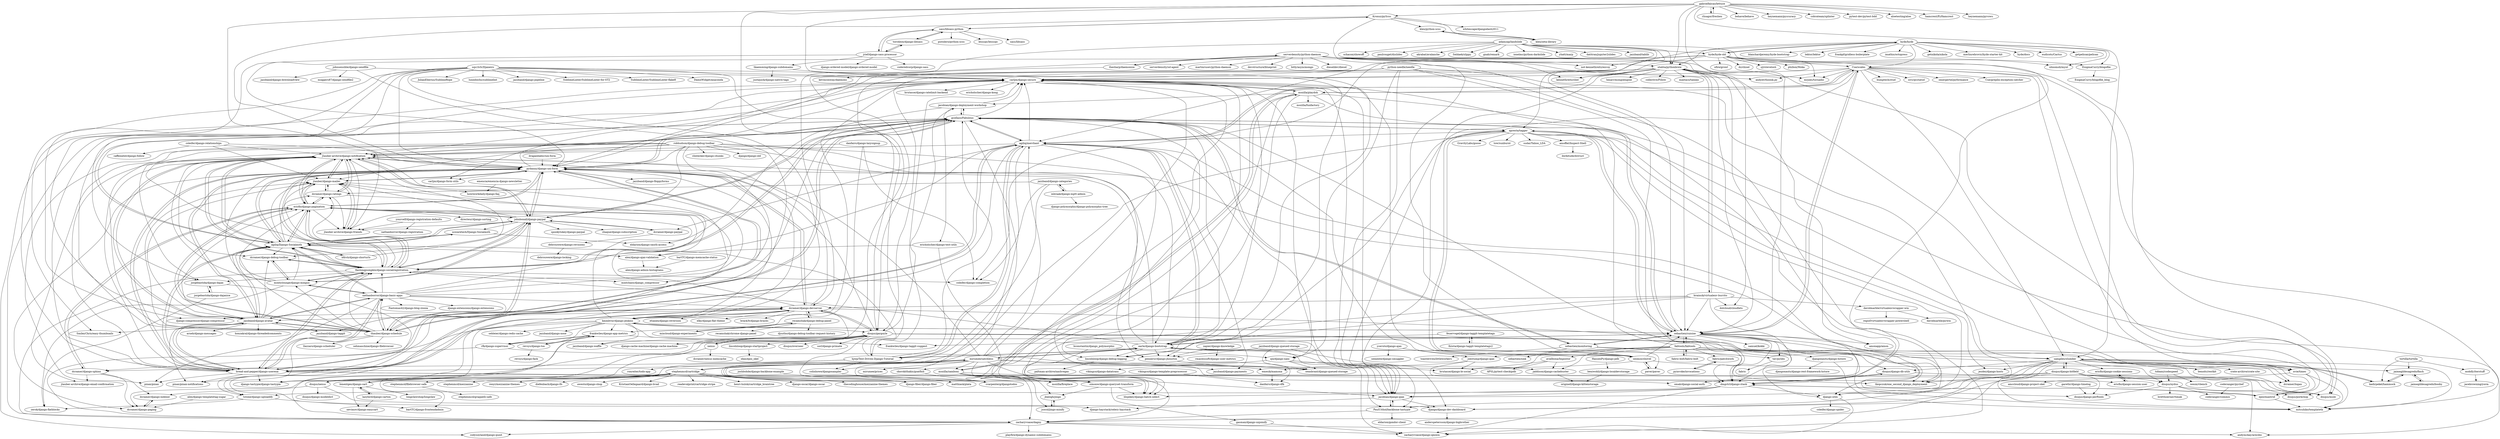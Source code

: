 digraph G {
"hyde/hyde" -> "hyde/hyde-old"
"hyde/hyde" -> "getnikola/nikola" ["e"=1]
"hyde/hyde" -> "merlinrebrovic/hyde-starter-kit"
"hyde/hyde" -> "hyde/docs"
"hyde/hyde" -> "eudicots/Cactus" ["e"=1]
"hyde/hyde" -> "getpelican/pelican" ["e"=1]
"hyde/hyde" -> "blanchardjeremy/hyde-bootstrap"
"hyde/hyde" -> "EnigmaCurry/blogofile"
"hyde/hyde" -> "utahta/pythonbrew"
"hyde/hyde" -> "lektor/lektor" ["e"=1]
"hyde/hyde" -> "frankpf/gridless-boilerplate" ["e"=1]
"hyde/hyde" -> "uhnomoli/mynt"
"hyde/hyde" -> "Cue/scales"
"hyde/hyde" -> "apresta/tagger"
"hyde/hyde" -> "imathis/octopress" ["e"=1]
"johnsensible/django-sendfile" -> "jazzband/django-downloadview" ["e"=1]
"johnsensible/django-sendfile" -> "carljm/django-secure"
"johnsensible/django-sendfile" -> "moggers87/django-sendfile2"
"johnsensible/django-sendfile" -> "django-haystack/celery-haystack"
"mozilla/playdoh" -> "mozilla/funfactory"
"mozilla/playdoh" -> "carljm/django-secure"
"mozilla/playdoh" -> "mozilla/zamboni"
"mozilla/playdoh" -> "simonw/django-queryset-transform"
"mozilla/playdoh" -> "tkopczuk/one_second_django_deployment"
"mozilla/playdoh" -> "zacharyvoase/dagny"
"mozilla/playdoh" -> "jacobian/django-deployment-workshop"
"mozilla/playdoh" -> "andymckay/arecibo"
"davidmarble/virtualenvwrapper-win" -> "davidmarble/pywin"
"davidmarble/virtualenvwrapper-win" -> "regisf/virtualenvwrapper-powershell"
"python-needle/needle" -> "zacharyvoase/dagny"
"python-needle/needle" -> "jacobian/django-pjax"
"python-needle/needle" -> "dmgctrl/django-ztask"
"python-needle/needle" -> "ojii/django-nani"
"python-needle/needle" -> "carljm/django-secure"
"python-needle/needle" -> "zacharyvoase/django-qmixin"
"python-needle/needle" -> "mitsuhiko/templatetk"
"python-needle/needle" -> "pydanny/django-uni-form"
"pydanny/django-uni-form" -> "jtauber/django-mailer"
"pydanny/django-uni-form" -> "jtauber-archive/django-notification"
"pydanny/django-uni-form" -> "ericflo/django-pagination"
"pydanny/django-uni-form" -> "johnboxall/django-paypal"
"pydanny/django-uni-form" -> "agiliq/Django-Socialauth"
"pydanny/django-uni-form" -> "dcramer/django-devserver"
"pydanny/django-uni-form" -> "jazzband/django-floppyforms" ["e"=1]
"pydanny/django-uni-form" -> "jazzband/django-avatar"
"pydanny/django-uni-form" -> "bread-and-pepper/django-userena"
"pydanny/django-uni-form" -> "gcollazo/Fabulous"
"pydanny/django-uni-form" -> "flashingpumpkin/django-socialregistration"
"pydanny/django-uni-form" -> "carljm/django-form-utils"
"pydanny/django-uni-form" -> "thauber/django-schedule"
"pydanny/django-uni-form" -> "carljm/django-secure"
"pydanny/django-uni-form" -> "dcramer/django-paging"
"carljm/django-secure" -> "brutasse/django-ratelimit-backend" ["e"=1]
"carljm/django-secure" -> "mozilla/playdoh"
"carljm/django-secure" -> "simonw/django-queryset-transform"
"carljm/django-secure" -> "django/django-dev-dashboard"
"carljm/django-secure" -> "zacharyvoase/dagny"
"carljm/django-secure" -> "codysoyland/django-qunit"
"carljm/django-secure" -> "ojii/django-nani"
"carljm/django-secure" -> "jacobian/django-pjax"
"carljm/django-secure" -> "lincolnloop/django-debug-logging"
"carljm/django-secure" -> "jtauber-archive/django-notification"
"carljm/django-secure" -> "carljm/django-form-utils"
"carljm/django-secure" -> "ericholscher/django-kong"
"disqus/django-bitfield" -> "disqus/nydus"
"disqus/django-bitfield" -> "dcramer/logan"
"disqus/django-bitfield" -> "disqus/nexus"
"disqus/django-bitfield" -> "tkopczuk/one_second_django_deployment"
"disqus/django-bitfield" -> "disqus/mule"
"disqus/django-bitfield" -> "disqus/django-perftools"
"disqus/django-bitfield" -> "samgiles/slumber"
"disqus/django-bitfield" -> "django/django-dev-dashboard"
"disqus/nydus" -> "bretthoerner/timak"
"disqus/nydus" -> "disqus/mule"
"disqus/nydus" -> "disqus/porkchop"
"disqus/nydus" -> "coderanger/commis"
"disqus/nydus" -> "disqus/django-perftools"
"hyde/hyde-old" -> "hyde/hyde"
"hyde/hyde-old" -> "pydanny/django-uni-form"
"hyde/hyde-old" -> "xfire/growl"
"hyde/hyde-old" -> "uhnomoli/mynt"
"hyde/hyde-old" -> "EnigmaCurry/blogofile"
"hyde/hyde-old" -> "dz/chisel"
"hyde/hyde-old" -> "kennethreitz/clint" ["e"=1]
"hyde/hyde-old" -> "agiliq/merchant"
"hyde/hyde-old" -> "sjl/stevelosh"
"hyde/hyde-old" -> "Cue/scales"
"hyde/hyde-old" -> "mrjoes/tornadio" ["e"=1]
"hyde/hyde-old" -> "phzbox/Moka"
"hyde/hyde-old" -> "coleifer/django-completion"
"mirumee/satchless" -> "emesik/mamona"
"mirumee/satchless" -> "django-fiber/django-fiber" ["e"=1]
"mirumee/satchless" -> "pydanny/django-uni-form"
"mirumee/satchless" -> "matthiask/plata"
"mirumee/satchless" -> "jacobian/django-pjax"
"mirumee/satchless" -> "stephenmcd/cartridge"
"mirumee/satchless" -> "bread-and-pepper/django-userena"
"mirumee/satchless" -> "earle/django-bootstrap"
"mirumee/satchless" -> "agiliq/merchant"
"mirumee/satchless" -> "carljm/django-secure"
"mirumee/satchless" -> "jazzband/django-payments" ["e"=1]
"mirumee/satchless" -> "mirumee/prices" ["e"=1]
"mirumee/satchless" -> "mozilla/zamboni"
"mirumee/satchless" -> "dmgctrl/django-ztask"
"mirumee/satchless" -> "simonw/django-queryset-transform"
"yceruto/django-ajax" -> "joestump/django-ajax"
"yceruto/django-ajax" -> "semente/django-smuggler" ["e"=1]
"thauber/django-schedule" -> "ericflo/django-pagination"
"thauber/django-schedule" -> "pinax/pinax-notifications" ["e"=1]
"thauber/django-schedule" -> "llazzaro/django-scheduler" ["e"=1]
"thauber/django-schedule" -> "pydanny/django-uni-form"
"thauber/django-schedule" -> "jtauber-archive/django-notification"
"thauber/django-schedule" -> "flashingpumpkin/django-socialregistration"
"thauber/django-schedule" -> "jazzband/django-avatar"
"thauber/django-schedule" -> "johnboxall/django-paypal"
"thauber/django-schedule" -> "nathanborror/django-basic-apps"
"thauber/django-schedule" -> "dcramer/django-devserver"
"thauber/django-schedule" -> "montylounge/django-mingus"
"thauber/django-schedule" -> "jtauber/django-mailer"
"thauber/django-schedule" -> "agiliq/Django-Socialauth"
"thauber/django-schedule" -> "carljm/django-secure"
"thauber/django-schedule" -> "sehmaschine/django-filebrowser" ["e"=1]
"apresta/tagger" -> "gcollazo/Fabulous"
"apresta/tagger" -> "django-utils"
"apresta/tagger" -> "sebastien/cuisine"
"apresta/tagger" -> "GravityLabs/goose" ["e"=1]
"apresta/tagger" -> "jezdez/django-hosts"
"apresta/tagger" -> "nvie/times"
"apresta/tagger" -> "tow/sunburnt" ["e"=1]
"apresta/tagger" -> "seomoz/shovel"
"apresta/tagger" -> "sudar/Yahoo_LDA" ["e"=1]
"apresta/tagger" -> "django-fiber/django-fiber" ["e"=1]
"apresta/tagger" -> "samgiles/slumber"
"apresta/tagger" -> "amoffat/Inspect-Shell"
"apresta/tagger" -> "pennersr/django-jhouston"
"apresta/tagger" -> "agiliq/merchant"
"dmgctrl/django-ztask" -> "django-utils"
"dmgctrl/django-ztask" -> "disqus/django-db-utils"
"dmgctrl/django-ztask" -> "lilspikey/django-batch-select"
"dmgctrl/django-ztask" -> "zacharyvoase/django-qmixin"
"dmgctrl/django-ztask" -> "tstone/django-uploadify"
"dmgctrl/django-ztask" -> "jacobian/django-pjax"
"dmgctrl/django-ztask" -> "epio/mantrid"
"avallbona/Impostor" -> "brutasse/django-le-social"
"avallbona/Impostor" -> "jaddison/django-cachebuster"
"avallbona/Impostor" -> "APSL/pytest-checkipdb" ["e"=1]
"nathanborror/django-basic-apps" -> "montylounge/django-mingus"
"nathanborror/django-basic-apps" -> "jtauber-archive/django-notification"
"nathanborror/django-basic-apps" -> "agiliq/Django-Socialauth"
"nathanborror/django-basic-apps" -> "thauber/django-schedule"
"nathanborror/django-basic-apps" -> "flashingpumpkin/django-socialregistration"
"nathanborror/django-basic-apps" -> "jazzband/django-avatar"
"nathanborror/django-basic-apps" -> "pinax/pinax" ["e"=1]
"nathanborror/django-basic-apps" -> "bread-and-pepper/django-userena"
"nathanborror/django-basic-apps" -> "pydanny/django-uni-form"
"nathanborror/django-basic-apps" -> "gcollazo/Fabulous"
"nathanborror/django-basic-apps" -> "dcramer/django-devserver"
"nathanborror/django-basic-apps" -> "jazzband/django-taggit" ["e"=1]
"nathanborror/django-basic-apps" -> "jtauber/django-mailer"
"nathanborror/django-basic-apps" -> "Fantomas42/django-blog-zinnia" ["e"=1]
"nathanborror/django-basic-apps" -> "django-extensions/django-extensions" ["e"=1]
"robhudson/django-debug-toolbar" -> "jtauber-archive/django-notification"
"robhudson/django-debug-toolbar" -> "jorgebastida/django-dajax"
"robhudson/django-debug-toolbar" -> "clintecker/django-chunks"
"robhudson/django-debug-toolbar" -> "earle/django-bootstrap"
"robhudson/django-debug-toolbar" -> "jtauber/django-mailer"
"robhudson/django-debug-toolbar" -> "flashingpumpkin/django-socialregistration"
"robhudson/django-debug-toolbar" -> "django/django-old" ["e"=1]
"robhudson/django-debug-toolbar" -> "pinax/pinax" ["e"=1]
"robhudson/django-debug-toolbar" -> "pydanny/django-uni-form"
"robhudson/django-debug-toolbar" -> "mintchaos/django_compressor"
"robhudson/django-debug-toolbar" -> "jtauber-archive/django-friends"
"robhudson/django-debug-toolbar" -> "pennersr/django-jhouston"
"robhudson/django-debug-toolbar" -> "django-utils"
"robhudson/django-debug-toolbar" -> "bread-and-pepper/django-userena"
"Kronuz/pyScss" -> "klen/python-scss"
"Kronuz/pyScss" -> "sass/libsass-python"
"Kronuz/pyScss" -> "whitescape/djangodash2011"
"Kronuz/pyScss" -> "pydanny/django-uni-form"
"Kronuz/pyScss" -> "klen/zeta-library"
"Kronuz/pyScss" -> "paver/paver"
"serverdensity/python-daemon" -> "thesharp/daemonize"
"serverdensity/python-daemon" -> "serverdensity/sd-agent"
"serverdensity/python-daemon" -> "dotcloud/cloudlets" ["e"=1]
"serverdensity/python-daemon" -> "martinrusev/python-daemon"
"serverdensity/python-daemon" -> "kennethreitz/clint" ["e"=1]
"serverdensity/python-daemon" -> "mrjoes/tornadio" ["e"=1]
"serverdensity/python-daemon" -> "utahta/pythonbrew"
"serverdensity/python-daemon" -> "andyet/thoonk.py"
"serverdensity/python-daemon" -> "not-kennethreitz/envoy" ["e"=1]
"serverdensity/python-daemon" -> "disqus/mule"
"serverdensity/python-daemon" -> "sebastien/cuisine"
"serverdensity/python-daemon" -> "disqus/gargoyle"
"serverdensity/python-daemon" -> "devstructure/blueprint" ["e"=1]
"serverdensity/python-daemon" -> "bitly/asyncmongo" ["e"=1]
"serverdensity/python-daemon" -> "dieseldev/diesel" ["e"=1]
"paver/paver" -> "seomoz/shovel"
"bartTC/django-memcache-status" -> "alex/django-admin-histograms"
"gcollazo/Fabulous" -> "agiliq/Django-Socialauth"
"gcollazo/Fabulous" -> "jtauber-archive/django-notification"
"gcollazo/Fabulous" -> "pydanny/django-uni-form"
"gcollazo/Fabulous" -> "flashingpumpkin/django-socialregistration"
"gcollazo/Fabulous" -> "dmgctrl/django-ztask"
"gcollazo/Fabulous" -> "jacobian/django-deployment-workshop"
"gcollazo/Fabulous" -> "ccarpenterg/djangotodos"
"gcollazo/Fabulous" -> "johnboxall/django-paypal"
"gcollazo/Fabulous" -> "carljm/django-secure"
"gcollazo/Fabulous" -> "agiliq/merchant"
"gcollazo/Fabulous" -> "apresta/tagger"
"gcollazo/Fabulous" -> "sebastien/cuisine"
"gcollazo/Fabulous" -> "bread-and-pepper/django-userena"
"gcollazo/Fabulous" -> "lilspikey/django-batch-select"
"gcollazo/Fabulous" -> "sebastien/monitoring"
"coderanger/pychef" -> "coderanger/commis"
"jtauber/django-mailer" -> "jtauber-archive/django-notification"
"jtauber/django-mailer" -> "jtauber-archive/django-friends"
"jtauber/django-mailer" -> "pydanny/django-uni-form"
"jtauber/django-mailer" -> "howiworkdaily/django-faq"
"jtauber/django-mailer" -> "ericflo/django-pagination"
"jtauber/django-mailer" -> "dcramer/django-ratings"
"djangonauts/django-hstore" -> "djangonauts/django-rest-framework-hstore"
"djangonauts/django-hstore" -> "mitsuhiko/templatetk"
"rfk/django-supervisor" -> "frankwiles/django-app-metrics"
"rfk/django-supervisor" -> "dcramer/django-sphinx"
"rfk/django-supervisor" -> "seanbrant/django-queued-storage"
"brainsik/virtualenv-burrito" -> "utahta/pythonbrew"
"brainsik/virtualenv-burrito" -> "dmgctrl/django-ztask"
"brainsik/virtualenv-burrito" -> "sebastien/cuisine"
"brainsik/virtualenv-burrito" -> "dcramer/django-devserver"
"brainsik/virtualenv-burrito" -> "davidmarble/virtualenvwrapper-win"
"brainsik/virtualenv-burrito" -> "lincolnloop/django-debug-logging"
"brainsik/virtualenv-burrito" -> "lilspikey/django-batch-select"
"brainsik/virtualenv-burrito" -> "dotcloud/cloudlets" ["e"=1]
"johnboxall/django-paypal" -> "agiliq/Django-Socialauth"
"johnboxall/django-paypal" -> "pydanny/django-uni-form"
"johnboxall/django-paypal" -> "dcramer/django-paypal"
"johnboxall/django-paypal" -> "flashingpumpkin/django-socialregistration"
"johnboxall/django-paypal" -> "jtauber-archive/django-notification"
"johnboxall/django-paypal" -> "ericflo/django-pagination"
"johnboxall/django-paypal" -> "gcollazo/Fabulous"
"johnboxall/django-paypal" -> "zhaque/django-subscription" ["e"=1]
"johnboxall/django-paypal" -> "spookylukey/django-paypal" ["e"=1]
"johnboxall/django-paypal" -> "jtauber/django-mailer"
"johnboxall/django-paypal" -> "montylounge/django-mingus"
"johnboxall/django-paypal" -> "dcramer/django-debug-toolbar"
"johnboxall/django-paypal" -> "uswaretech/Django-Socialauth"
"johnboxall/django-paypal" -> "jtauber-archive/django-friends"
"johnboxall/django-paypal" -> "thauber/django-schedule"
"sebastien/cuisine" -> "sebastien/monitoring"
"sebastien/cuisine" -> "fabtools/fabtools"
"sebastien/cuisine" -> "tav/pylibs"
"sebastien/cuisine" -> "epio/mantrid"
"sebastien/cuisine" -> "gcollazo/Fabulous"
"sebastien/cuisine" -> "earle/django-bootstrap"
"sebastien/cuisine" -> "django-utils"
"sebastien/cuisine" -> "Cue/scales"
"sebastien/cuisine" -> "amonapp/amon" ["e"=1]
"sebastien/cuisine" -> "tkopczuk/one_second_django_deployment"
"sebastien/cuisine" -> "mitsuhiko/templatetk"
"sebastien/cuisine" -> "dmgctrl/django-ztask"
"sebastien/cuisine" -> "apresta/tagger"
"sebastien/cuisine" -> "kmmbvnr/django-jenkins"
"sebastien/cuisine" -> "samuel/kokki"
"sebastien/monitoring" -> "sebastien/cuisine"
"sebastien/monitoring" -> "toastdriven/littleworkers" ["e"=1]
"sebastien/monitoring" -> "tav/pylibs"
"sebastien/monitoring" -> "sebastien/sink"
"sebastien/monitoring" -> "gcollazo/Fabulous"
"sebastien/monitoring" -> "dcramer/logan"
"bfirsh/django-shorturls" -> "jtauber-archive/django-notification"
"bfirsh/django-shorturls" -> "agiliq/Django-Socialauth"
"draganbabic/uni-form" -> "pydanny/django-uni-form"
"fabric-bolt/fabric-bolt" -> "fabtools/fabtools"
"squ1b3r/Djaneiro" -> "JulianEberius/SublimeRope" ["e"=1]
"squ1b3r/Djaneiro" -> "carljm/django-secure"
"squ1b3r/Djaneiro" -> "kmmbvnr/django-jenkins"
"squ1b3r/Djaneiro" -> "lunixbochs/sublimelint" ["e"=1]
"squ1b3r/Djaneiro" -> "bread-and-pepper/django-userena"
"squ1b3r/Djaneiro" -> "jazzband/django-pipeline" ["e"=1]
"squ1b3r/Djaneiro" -> "pydanny/django-uni-form"
"squ1b3r/Djaneiro" -> "SublimeLinter/SublimeLinter-for-ST2" ["e"=1]
"squ1b3r/Djaneiro" -> "hjwp/Test-Driven-Django-Tutorial"
"squ1b3r/Djaneiro" -> "SmileyChris/easy-thumbnails" ["e"=1]
"squ1b3r/Djaneiro" -> "jorgebastida/django-dajax"
"squ1b3r/Djaneiro" -> "jazzband/django-avatar"
"squ1b3r/Djaneiro" -> "SublimeLinter/SublimeLinter-flake8" ["e"=1]
"squ1b3r/Djaneiro" -> "lincolnloop/django-debug-logging"
"squ1b3r/Djaneiro" -> "DamnWidget/anaconda" ["e"=1]
"joestump/django-ajax" -> "brutasse/django-le-social"
"joestump/django-ajax" -> "emesik/mamona"
"joestump/django-ajax" -> "ericflo/django-session-user"
"nexus" -> "disqus/gargoyle"
"nexus" -> "dcramer/nexus-memcache"
"nexus" -> "disqus/nexus"
"disqus/nexus" -> "disqus/django-modeldict"
"disqus/nexus" -> "dcramer/django-indexer"
"disqus/nexus" -> "django/django-dev-dashboard"
"garethr/django-timelog" -> "disqus/django-perftools"
"django/django-dev-dashboard" -> "anderspetersson/django-bigbrother"
"PaulUithol/backbone-tastypie" -> "jacobian/django-pjax"
"PaulUithol/backbone-tastypie" -> "eldarion/gondor-client"
"PaulUithol/backbone-tastypie" -> "zacharyvoase/dagny"
"lincolnloop/django-debug-logging" -> "paltman-archive/nashvegas"
"vikingco/django-template-preprocessor" -> "danfairs/django-dfk"
"disqus/django-db-utils" -> "disqus/mule"
"disqus/django-db-utils" -> "dmgctrl/django-ztask"
"jacobian/django-pjax" -> "django/django-dev-dashboard"
"jacobian/django-pjax" -> "PaulUithol/backbone-tastypie"
"jacobian/django-pjax" -> "django-haystack/celery-haystack"
"recamshak/django-debug-panel" -> "recamshak/chrome-django-panel"
"recamshak/django-debug-panel" -> "dcramer/django-devserver"
"recamshak/django-debug-panel" -> "djsutho/django-debug-toolbar-request-history"
"recamshak/django-debug-panel" -> "mixcloud/django-experiments"
"torchbox/django-libsass" -> "jrief/django-sass-processor"
"torchbox/django-libsass" -> "sass/libsass-python"
"jtauber-archive/django-notification" -> "jtauber/django-mailer"
"jtauber-archive/django-notification" -> "flashingpumpkin/django-socialregistration"
"jtauber-archive/django-notification" -> "agiliq/Django-Socialauth"
"jtauber-archive/django-notification" -> "jtauber-archive/django-friends"
"jtauber-archive/django-notification" -> "ericflo/django-pagination"
"jtauber-archive/django-notification" -> "pydanny/django-uni-form"
"jtauber-archive/django-notification" -> "jazzband/django-avatar"
"jtauber-archive/django-notification" -> "jtauber-archive/django-email-confirmation"
"jtauber-archive/django-notification" -> "johnboxall/django-paypal"
"jtauber-archive/django-notification" -> "dcramer/django-ratings"
"jtauber-archive/django-notification" -> "gcollazo/Fabulous"
"jtauber-archive/django-notification" -> "dcramer/django-debug-toolbar"
"django-utils" -> "coleifer/django-spider"
"django-utils" -> "zacharyvoase/django-qmixin"
"EnigmaCurry/blogofile" -> "EnigmaCurry/blogofile_blog"
"disqus/gargoyle" -> "nexus"
"disqus/gargoyle" -> "disqus/nexus"
"disqus/gargoyle" -> "disqus/django-db-utils"
"disqus/gargoyle" -> "jazzband/django-waffle" ["e"=1]
"disqus/gargoyle" -> "jacobian/django-deployment-workshop"
"disqus/gargoyle" -> "lincolnloop/django-startproject"
"disqus/gargoyle" -> "dcramer/django-devserver"
"disqus/gargoyle" -> "simonw/django-queryset-transform"
"disqus/gargoyle" -> "django-cache-machine/django-cache-machine" ["e"=1]
"disqus/gargoyle" -> "pydanny/django-uni-form"
"disqus/gargoyle" -> "disqus/overseer"
"disqus/gargoyle" -> "dcramer/django-paging"
"disqus/gargoyle" -> "disqus/django-perftools"
"disqus/gargoyle" -> "disqus/nydus"
"disqus/gargoyle" -> "sorl/django-primate"
"klen/zeta-library" -> "klen/python-scss"
"ojii/django-nani" -> "brutasse/django-le-social"
"ojii/django-nani" -> "seanbrant/django-queued-storage"
"ojii/django-nani" -> "zacharyvoase/django-qmixin"
"ojii/django-nani" -> "vikingco/django-datatrans"
"jtauber-archive/django-friends" -> "jtauber/django-mailer"
"joshbohde/django-backbone-example" -> "ccarpenterg/djangotodos"
"gasman/django-unjoinify" -> "zacharyvoase/django-qmixin"
"ericflo/django-cookie-sessions" -> "ericflo/django-session-user"
"debrouwere/django-revisions" -> "debrouwere/django-locking"
"stephenmcd/filebrowser-safe" -> "stephenmcd/grappelli-safe"
"ericflo/django-session-user" -> "ericflo/django-cookie-sessions"
"klen/python-scss" -> "klen/zeta-library"
"jaddison/django-cachebuster" -> "originell/django-kittenstorage"
"earle/django-bootstrap" -> "pydanny/django-uni-form"
"earle/django-bootstrap" -> "jacobian/django-pjax"
"earle/django-bootstrap" -> "pennersr/django-jhouston"
"earle/django-bootstrap" -> "agiliq/merchant"
"earle/django-bootstrap" -> "seomoz/shovel"
"earle/django-bootstrap" -> "carljm/django-secure"
"earle/django-bootstrap" -> "sebastien/cuisine"
"earle/django-bootstrap" -> "jtauber-archive/django-notification"
"earle/django-bootstrap" -> "gcollazo/Fabulous"
"earle/django-bootstrap" -> "lincolnloop/django-debug-logging"
"earle/django-bootstrap" -> "tkopczuk/one_second_django_deployment"
"earle/django-bootstrap" -> "flashingpumpkin/django-socialregistration"
"earle/django-bootstrap" -> "hjwp/Test-Driven-Django-Tutorial"
"earle/django-bootstrap" -> "PaulUithol/backbone-tastypie"
"earle/django-bootstrap" -> "mirumee/satchless"
"bmentges/django-cart" -> "lazybird/django-carton"
"bmentges/django-cart" -> "stephenmcd/cartridge"
"bmentges/django-cart" -> "nevimov/django-easycart"
"bmentges/django-cart" -> "longclawshop/longclaw" ["e"=1]
"fabtools/fabtools" -> "sebastien/cuisine"
"fabtools/fabtools" -> "fabric-bolt/fabric-bolt"
"fabtools/fabtools" -> "fabric/patchwork"
"fabtools/fabtools" -> "mitsuhiko/templatetk"
"fabtools/fabtools" -> "brutasse/django-le-social"
"fabtools/fabtools" -> "djangonauts/django-hstore"
"fabtools/fabtools" -> "avallbona/Impostor"
"fabtools/fabtools" -> "joestump/django-ajax"
"fabtools/fabtools" -> "django-utils"
"fabtools/fabtools" -> "jaddison/django-cachebuster"
"fabtools/fabtools" -> "samgiles/slumber"
"fabtools/fabtools" -> "carljm/django-secure"
"amoffat/Inspect-Shell" -> "dorkitude/dstruct"
"lincolnloop/django-startproject" -> "idan/epio_skel"
"Cue/scales" -> "sivy/pystatsd" ["e"=1]
"Cue/scales" -> "agiliq/merchant"
"Cue/scales" -> "mozilla/playdoh"
"Cue/scales" -> "disqus/porkchop"
"Cue/scales" -> "jacobian/django-pjax"
"Cue/scales" -> "andyet/thoonk.py"
"Cue/scales" -> "sebastien/cuisine"
"Cue/scales" -> "omergertel/pyformance"
"Cue/scales" -> "Cue/greplin-exception-catcher" ["e"=1]
"Cue/scales" -> "mrjoes/tornadio" ["e"=1]
"Cue/scales" -> "nvie/times"
"Cue/scales" -> "mitsuhiko/templatetk"
"Cue/scales" -> "bumptech/stud" ["e"=1]
"Cue/scales" -> "samgiles/slumber"
"Cue/scales" -> "carljm/django-secure"
"tortilla/tortilla" -> "jaimegildesagredo/finch"
"tortilla/tortilla" -> "mobify/iterstuff"
"tortilla/tortilla" -> "kadirpekel/hammock"
"mobify/iterstuff" -> "jacebrowning/yorm"
"hjwp/Test-Driven-Django-Tutorial" -> "agiliq/merchant"
"hjwp/Test-Driven-Django-Tutorial" -> "earle/django-bootstrap"
"hjwp/Test-Driven-Django-Tutorial" -> "gcollazo/Fabulous"
"hjwp/Test-Driven-Django-Tutorial" -> "colinhowe/djangosampler"
"hjwp/Test-Driven-Django-Tutorial" -> "ronreiter/todo-app" ["e"=1]
"hjwp/Test-Driven-Django-Tutorial" -> "carljm/django-secure"
"hjwp/Test-Driven-Django-Tutorial" -> "dcramer/django-sphinx"
"hjwp/Test-Driven-Django-Tutorial" -> "agiliq/Django-Socialauth"
"montylounge/django-mingus" -> "dcramer/django-debug-toolbar"
"montylounge/django-mingus" -> "flashingpumpkin/django-socialregistration"
"montylounge/django-mingus" -> "nathanborror/django-basic-apps"
"montylounge/django-mingus" -> "jtauber-archive/django-notification"
"montylounge/django-mingus" -> "ericflo/django-pagination"
"montylounge/django-mingus" -> "pydanny/django-uni-form"
"montylounge/django-mingus" -> "johnboxall/django-paypal"
"montylounge/django-mingus" -> "zerok/django-flatblocks"
"montylounge/django-mingus" -> "agiliq/Django-Socialauth"
"agiliq/Django-Socialauth" -> "flashingpumpkin/django-socialregistration"
"agiliq/Django-Socialauth" -> "jtauber-archive/django-notification"
"agiliq/Django-Socialauth" -> "johnboxall/django-paypal"
"agiliq/Django-Socialauth" -> "pydanny/django-uni-form"
"agiliq/Django-Socialauth" -> "uswaretech/Django-Socialauth"
"agiliq/Django-Socialauth" -> "ericflo/django-pagination"
"agiliq/Django-Socialauth" -> "gcollazo/Fabulous"
"agiliq/Django-Socialauth" -> "jtauber/django-mailer"
"agiliq/Django-Socialauth" -> "dcramer/django-debug-toolbar"
"agiliq/Django-Socialauth" -> "alex/django-ajax-validation"
"agiliq/Django-Socialauth" -> "jazzband/django-avatar"
"agiliq/Django-Socialauth" -> "dcramer/django-ratings"
"agiliq/Django-Socialauth" -> "bread-and-pepper/django-userena"
"agiliq/Django-Socialauth" -> "bfirsh/django-shorturls"
"agiliq/Django-Socialauth" -> "nathanborror/django-basic-apps"
"jrief/django-sass-processor" -> "torchbox/django-libsass"
"jrief/django-sass-processor" -> "coderedcorp/django-sass"
"jrief/django-sass-processor" -> "django-compressor/django-compressor" ["e"=1]
"jrief/django-sass-processor" -> "tkaemming/django-subdomains"
"jrief/django-sass-processor" -> "sass/libsass-python"
"jrief/django-sass-processor" -> "django-ordered-model/django-ordered-model" ["e"=1]
"colinhowe/djangosampler" -> "ccarpenterg/djangotodos"
"dcramer/django-sphinx" -> "dcramer/django-paging"
"dcramer/django-sphinx" -> "jtauber-archive/django-email-confirmation"
"dcramer/django-sphinx" -> "ericflo/django-pagination"
"dcramer/django-sphinx" -> "dcramer/django-indexer"
"dcramer/django-ratings" -> "ericflo/django-pagination"
"dcramer/django-ratings" -> "jtauber-archive/django-friends"
"dcramer/django-ratings" -> "jtauber/django-mailer"
"dcramer/django-ratings" -> "jtauber-archive/django-notification"
"dcramer/django-ratings" -> "tstone/django-uploadify"
"epio/mantrid" -> "dmgctrl/django-ztask"
"epio/mantrid" -> "mitsuhiko/templatetk"
"jazzband/django-queued-storage" -> "seanbrant/django-queued-storage"
"jazzband/django-queued-storage" -> "jaddison/django-cachebuster"
"jazzband/django-queued-storage" -> "pennersr/django-jhouston"
"samgiles/slumber" -> "PaulUithol/backbone-tastypie"
"samgiles/slumber" -> "jaimegildesagredo/finch"
"samgiles/slumber" -> "mitsuhiko/templatetk"
"samgiles/slumber" -> "benoitc/restkit" ["e"=1]
"samgiles/slumber" -> "django/django-dev-dashboard"
"samgiles/slumber" -> "dcramer/logan"
"samgiles/slumber" -> "jezdez/django-hosts"
"samgiles/slumber" -> "jacobian/django-pjax"
"samgiles/slumber" -> "zacharyvoase/dagny"
"samgiles/slumber" -> "disqus/django-bitfield"
"samgiles/slumber" -> "disqus/mule"
"samgiles/slumber" -> "disqus/django-db-utils"
"samgiles/slumber" -> "crate-archive/crate-site"
"samgiles/slumber" -> "kadirpekel/hammock"
"samgiles/slumber" -> "ericflo/django-cookie-sessions"
"HassenPy/django-pdb" -> "beniwohli/django-localdevstorage"
"rlisagor/freshen" -> "gabrielfalcao/lettuce"
"alex/django-ajax-validation" -> "alex/django-admin-histograms"
"dcramer/django-paypal" -> "johnboxall/django-paypal"
"dcramer/django-paypal" -> "debrouwere/django-revisions"
"fizista/django-taggit-templatetags2" -> "feuervogel/django-taggit-templatetags"
"beniwohli/django-localdevstorage" -> "originell/django-kittenstorage"
"seomoz/shovel" -> "paver/paver"
"seomoz/shovel" -> "nvie/times"
"seomoz/shovel" -> "earle/django-bootstrap"
"seomoz/shovel" -> "carljm/django-secure"
"seomoz/shovel" -> "skorokithakis/goatfish"
"seomoz/shovel" -> "gcollazo/Fabulous"
"seomoz/shovel" -> "sebastien/cuisine"
"seomoz/shovel" -> "apresta/tagger"
"alex/django-templatetag-sugar" -> "dcramer/django-paging"
"mozilla/zamboni" -> "mozilla/playdoh"
"mozilla/zamboni" -> "jsocol/jingo-minify"
"mozilla/zamboni" -> "jbalogh/jingo"
"mozilla/zamboni" -> "mozilla/fireplace"
"mozilla/zamboni" -> "zacharyvoase/dagny"
"mozilla/zamboni" -> "andymckay/arecibo"
"mozilla/zamboni" -> "simonw/django-queryset-transform"
"flashingpumpkin/django-socialregistration" -> "agiliq/Django-Socialauth"
"flashingpumpkin/django-socialregistration" -> "jtauber-archive/django-notification"
"flashingpumpkin/django-socialregistration" -> "johnboxall/django-paypal"
"flashingpumpkin/django-socialregistration" -> "ericflo/django-pagination"
"flashingpumpkin/django-socialregistration" -> "dcramer/django-debug-toolbar"
"flashingpumpkin/django-socialregistration" -> "jorgebastida/django-dajax"
"flashingpumpkin/django-socialregistration" -> "jtauber/django-mailer"
"flashingpumpkin/django-socialregistration" -> "zacharyvoase/dagny"
"flashingpumpkin/django-socialregistration" -> "bread-and-pepper/django-userena"
"flashingpumpkin/django-socialregistration" -> "montylounge/django-mingus"
"flashingpumpkin/django-socialregistration" -> "pydanny/django-uni-form"
"flashingpumpkin/django-socialregistration" -> "gcollazo/Fabulous"
"flashingpumpkin/django-socialregistration" -> "dcramer/django-ratings"
"flashingpumpkin/django-socialregistration" -> "mintchaos/django_compressor"
"flashingpumpkin/django-socialregistration" -> "coleifer/django-completion"
"thesharp/daemonize" -> "serverdensity/python-daemon"
"thesharp/daemonize" -> "kevinconway/daemons"
"mixcloud/django-experiments" -> "recamshak/django-debug-panel"
"skorokithakis/goatfish" -> "ccarpenterg/djangotodos"
"emencia/emencia-django-newsletter" -> "howiworkdaily/django-faq"
"zapier/django-knowledge" -> "pennersr/django-jhouston"
"zapier/django-knowledge" -> "rmaceissoft/django-user-metrics"
"pennersr/django-jhouston" -> "danfairs/django-dfk"
"pennersr/django-jhouston" -> "seanbrant/django-queued-storage"
"nvie/times" -> "epio/mantrid"
"nvie/times" -> "amccloud/django-project-skel"
"nvie/times" -> "mitsuhiko/templatetk"
"jorgebastida/django-dajaxice" -> "jorgebastida/django-dajax"
"jorgebastida/django-dajaxice" -> "zerok/django-flatblocks"
"jorgebastida/django-dajax" -> "jorgebastida/django-dajaxice"
"jorgebastida/django-dajax" -> "tstone/django-uploadify"
"fabric/patchwork" -> "pyinvoke/invocations"
"jazzband/django-categories" -> "mbraak/django-mptt-admin"
"jazzband/django-categories" -> "dcramer/django-ratings"
"jazzband/django-categories" -> "bartTC/django-frontendadmin"
"jazzband/django-categories" -> "coleifer/django-completion"
"tstone/django-uploadify" -> "bartTC/django-frontendadmin"
"tstone/django-uploadify" -> "zerok/django-flatblocks"
"danfairs/django-lazysignup" -> "jtauber-archive/django-notification"
"danfairs/django-lazysignup" -> "coleifer/django-completion"
"danfairs/django-lazysignup" -> "frankwiles/django-app-metrics"
"bconstantin/django_polymorphic" -> "ojii/django-nani"
"bconstantin/django_polymorphic" -> "lilspikey/django-batch-select"
"tav/pylibs" -> "fabric"
"simonw/django-queryset-transform" -> "gasman/django-unjoinify"
"simonw/django-queryset-transform" -> "jbalogh/jingo"
"simonw/django-queryset-transform" -> "lilspikey/django-batch-select"
"dcramer/django-devserver" -> "pydanny/django-uni-form"
"dcramer/django-devserver" -> "ericflo/django-pagination"
"dcramer/django-devserver" -> "recamshak/django-debug-panel"
"dcramer/django-devserver" -> "disqus/gargoyle"
"dcramer/django-devserver" -> "django-compressor/django-compressor" ["e"=1]
"dcramer/django-devserver" -> "etianen/django-reversion" ["e"=1]
"dcramer/django-devserver" -> "django-cache-machine/django-cache-machine" ["e"=1]
"dcramer/django-devserver" -> "elky/django-flat-theme" ["e"=1]
"dcramer/django-devserver" -> "bread-and-pepper/django-userena"
"dcramer/django-devserver" -> "jtauber-archive/django-notification"
"dcramer/django-devserver" -> "tkopczuk/one_second_django_deployment"
"dcramer/django-devserver" -> "thauber/django-schedule"
"dcramer/django-devserver" -> "brack3t/django-braces" ["e"=1]
"dcramer/django-devserver" -> "jazzband/django-avatar"
"dcramer/django-devserver" -> "kmmbvnr/django-jenkins"
"sass/libsass-python" -> "pistolero/python-scss"
"sass/libsass-python" -> "torchbox/django-libsass"
"sass/libsass-python" -> "Kronuz/pyScss"
"sass/libsass-python" -> "lesscpy/lesscpy"
"sass/libsass-python" -> "sass/libsass" ["e"=1]
"sass/libsass-python" -> "jrief/django-sass-processor"
"coleifer/django-relationships" -> "jtauber/django-mailer"
"coleifer/django-relationships" -> "caffeinehit/django-follow"
"coleifer/django-relationships" -> "jtauber-archive/django-friends"
"coleifer/django-relationships" -> "jtauber-archive/django-notification"
"gabrielfalcao/lettuce" -> "rlisagor/freshen"
"gabrielfalcao/lettuce" -> "behave/behave" ["e"=1]
"gabrielfalcao/lettuce" -> "heynemann/pyccuracy"
"gabrielfalcao/lettuce" -> "cobrateam/splinter" ["e"=1]
"gabrielfalcao/lettuce" -> "sebastien/cuisine"
"gabrielfalcao/lettuce" -> "pydanny/django-uni-form"
"gabrielfalcao/lettuce" -> "pytest-dev/pytest-bdd" ["e"=1]
"gabrielfalcao/lettuce" -> "aloetesting/aloe"
"gabrielfalcao/lettuce" -> "earle/django-bootstrap"
"gabrielfalcao/lettuce" -> "hamcrest/PyHamcrest" ["e"=1]
"gabrielfalcao/lettuce" -> "utahta/pythonbrew"
"gabrielfalcao/lettuce" -> "heynemann/pyvows"
"gabrielfalcao/lettuce" -> "samgiles/slumber"
"gabrielfalcao/lettuce" -> "disqus/gargoyle"
"gabrielfalcao/lettuce" -> "Kronuz/pyScss"
"jbalogh/jingo" -> "jsocol/jingo-minify"
"jacobian/django-deployment-workshop" -> "eldarion/django-oauth-access"
"jacobian/django-deployment-workshop" -> "ericholscher/django-test-utils"
"jacobian/django-deployment-workshop" -> "carljm/django-secure"
"jacobian/django-deployment-workshop" -> "gcollazo/Fabulous"
"yourcelf/django-registration-defaults" -> "nathanborror/django-registration"
"yourcelf/django-registration-defaults" -> "jtauber-archive/django-friends"
"tobami/codespeed" -> "wesm/vbench"
"tobami/codespeed" -> "disqus/nydus"
"kadirpekel/hammock" -> "jaimegildesagredo/finch"
"kadirpekel/hammock" -> "samgiles/slumber"
"dcramer/django-debug-toolbar" -> "flashingpumpkin/django-socialregistration"
"dcramer/django-debug-toolbar" -> "montylounge/django-mingus"
"adamzap/landslide" -> "schacon/showoff" ["e"=1]
"adamzap/landslide" -> "paulrouget/dzslides" ["e"=1]
"adamzap/landslide" -> "utahta/pythonbrew"
"adamzap/landslide" -> "akrabat/avalanche"
"adamzap/landslide" -> "Seldaek/slippy" ["e"=1]
"adamzap/landslide" -> "sebastien/cuisine"
"adamzap/landslide" -> "gnab/remark" ["e"=1]
"adamzap/landslide" -> "hyde/hyde-old"
"adamzap/landslide" -> "omab/django-social-auth" ["e"=1]
"adamzap/landslide" -> "ionelmc/python-darkslide"
"adamzap/landslide" -> "not-kennethreitz/envoy" ["e"=1]
"adamzap/landslide" -> "dcramer/django-devserver"
"adamzap/landslide" -> "yhatt/marp" ["e"=1]
"adamzap/landslide" -> "datitran/jupyter2slides" ["e"=1]
"adamzap/landslide" -> "jazzband/tablib" ["e"=1]
"frankwiles/django-app-metrics" -> "revsys/django-tos"
"frankwiles/django-app-metrics" -> "disqus/nexus"
"frankwiles/django-app-metrics" -> "frankwiles/django-taggit-suggest"
"frankwiles/django-app-metrics" -> "rfk/django-supervisor"
"lazybird/django-carton" -> "bmentges/django-cart"
"lazybird/django-carton" -> "nevimov/django-easycart"
"tkaemming/django-subdomains" -> "carljm/django-secure"
"tkaemming/django-subdomains" -> "justquick/django-native-tags"
"jsocol/jingo-minify" -> "jbalogh/jingo"
"kmmbvnr/django-jenkins" -> "pydanny/django-uni-form"
"kmmbvnr/django-jenkins" -> "carljm/django-secure"
"kmmbvnr/django-jenkins" -> "rfk/django-supervisor"
"kmmbvnr/django-jenkins" -> "dcramer/django-devserver"
"kmmbvnr/django-jenkins" -> "jtauber-archive/django-notification"
"kmmbvnr/django-jenkins" -> "jacobian/django-pjax"
"kmmbvnr/django-jenkins" -> "disqus/gargoyle"
"kmmbvnr/django-jenkins" -> "frankwiles/django-app-metrics"
"kmmbvnr/django-jenkins" -> "ericflo/django-pagination"
"kmmbvnr/django-jenkins" -> "jazzband/django-waffle" ["e"=1]
"kmmbvnr/django-jenkins" -> "sebleier/django-redis-cache" ["e"=1]
"kmmbvnr/django-jenkins" -> "django-tastypie/django-tastypie" ["e"=1]
"kmmbvnr/django-jenkins" -> "sebastien/cuisine"
"kmmbvnr/django-jenkins" -> "jazzband/django-nose" ["e"=1]
"kmmbvnr/django-jenkins" -> "zacharyvoase/dagny"
"bread-and-pepper/django-userena" -> "pydanny/django-uni-form"
"bread-and-pepper/django-userena" -> "jtauber-archive/django-notification"
"bread-and-pepper/django-userena" -> "flashingpumpkin/django-socialregistration"
"bread-and-pepper/django-userena" -> "django-fiber/django-fiber" ["e"=1]
"bread-and-pepper/django-userena" -> "jazzband/django-avatar"
"bread-and-pepper/django-userena" -> "agiliq/Django-Socialauth"
"bread-and-pepper/django-userena" -> "agiliq/merchant"
"bread-and-pepper/django-userena" -> "omab/django-social-auth" ["e"=1]
"bread-and-pepper/django-userena" -> "gcollazo/Fabulous"
"bread-and-pepper/django-userena" -> "django-tastypie/django-tastypie" ["e"=1]
"bread-and-pepper/django-userena" -> "dcramer/django-devserver"
"bread-and-pepper/django-userena" -> "pinax/pinax" ["e"=1]
"bread-and-pepper/django-userena" -> "nathanborror/django-basic-apps"
"bread-and-pepper/django-userena" -> "carljm/django-secure"
"bread-and-pepper/django-userena" -> "pinax/pinax-notifications" ["e"=1]
"ericholscher/django-test-utils" -> "alex/django-ajax-validation"
"ericholscher/django-test-utils" -> "lilspikey/django-batch-select"
"zacharyvoase/dagny" -> "zacharyvoase/django-qmixin"
"zacharyvoase/dagny" -> "andymckay/arecibo"
"zacharyvoase/dagny" -> "codysoyland/django-qunit"
"zacharyvoase/dagny" -> "playfire/django-dynamic-subdomains"
"revsys/django-tos" -> "frankwiles/django-app-metrics"
"revsys/django-tos" -> "revsys/django-fack"
"feuervogel/django-taggit-templatetags" -> "frankwiles/django-taggit-suggest"
"feuervogel/django-taggit-templatetags" -> "fizista/django-taggit-templatetags2"
"jaimegildesagredo/finch" -> "jaimegildesagredo/booby"
"jaimegildesagredo/finch" -> "kadirpekel/hammock"
"mbraak/django-mptt-admin" -> "django-polymorphic/django-polymorphic-tree"
"mbraak/django-mptt-admin" -> "jazzband/django-categories"
"uswaretech/Django-Socialauth" -> "agiliq/Django-Socialauth"
"uswaretech/Django-Socialauth" -> "eldarion/django-oauth-access"
"pyinvoke/invocations" -> "fabric/patchwork"
"dcramer/django-paging" -> "dcramer/django-indexer"
"jaimegildesagredo/booby" -> "jaimegildesagredo/finch"
"ericflo/django-pagination" -> "jtauber-archive/django-notification"
"ericflo/django-pagination" -> "directeur/django-sorting"
"ericflo/django-pagination" -> "pydanny/django-uni-form"
"ericflo/django-pagination" -> "dcramer/django-ratings"
"ericflo/django-pagination" -> "jtauber/django-mailer"
"ericflo/django-pagination" -> "dcramer/django-sphinx"
"ericflo/django-pagination" -> "flashingpumpkin/django-socialregistration"
"ericflo/django-pagination" -> "thauber/django-schedule"
"ericflo/django-pagination" -> "jtauber-archive/django-friends"
"ericflo/django-pagination" -> "johnboxall/django-paypal"
"ericflo/django-pagination" -> "agiliq/Django-Socialauth"
"ericflo/django-pagination" -> "alex/django-ajax-validation"
"stephenmcd/cartridge" -> "stephenmcd/mezzanine" ["e"=1]
"stephenmcd/cartridge" -> "mirumee/satchless"
"stephenmcd/cartridge" -> "matthiask/plata"
"stephenmcd/cartridge" -> "bmentges/django-cart"
"stephenmcd/cartridge" -> "renyi/mezzanine-themes" ["e"=1]
"stephenmcd/cartridge" -> "diefenbach/django-lfs" ["e"=1]
"stephenmcd/cartridge" -> "awesto/django-shop" ["e"=1]
"stephenmcd/cartridge" -> "django-fiber/django-fiber" ["e"=1]
"stephenmcd/cartridge" -> "KristianOellegaard/django-hvad" ["e"=1]
"stephenmcd/cartridge" -> "readevalprint/cartridge-stripe"
"stephenmcd/cartridge" -> "henri-hulski/cartridge_braintree"
"stephenmcd/cartridge" -> "django-oscar/django-oscar" ["e"=1]
"stephenmcd/cartridge" -> "thecodinghouse/mezzanine-themes" ["e"=1]
"stephenmcd/cartridge" -> "stephenmcd/filebrowser-safe"
"jazzband/django-avatar" -> "jtauber-archive/django-notification"
"jazzband/django-avatar" -> "pydanny/django-uni-form"
"jazzband/django-avatar" -> "agiliq/Django-Socialauth"
"jazzband/django-avatar" -> "flashingpumpkin/django-socialregistration"
"jazzband/django-avatar" -> "bread-and-pepper/django-userena"
"jazzband/django-avatar" -> "thauber/django-schedule"
"jazzband/django-avatar" -> "ericflo/django-pagination"
"jazzband/django-avatar" -> "arneb/django-messages" ["e"=1]
"jazzband/django-avatar" -> "pinax/pinax-notifications" ["e"=1]
"jazzband/django-avatar" -> "SmileyChris/easy-thumbnails" ["e"=1]
"jazzband/django-avatar" -> "dcramer/django-debug-toolbar"
"jazzband/django-avatar" -> "honzakral/django-threadedcomments" ["e"=1]
"jazzband/django-avatar" -> "jtauber/django-mailer"
"jazzband/django-avatar" -> "jazzband/django-taggit" ["e"=1]
"jazzband/django-avatar" -> "nathanborror/django-basic-apps"
"dcramer/django-indexer" -> "dcramer/django-paging"
"utahta/pythonbrew" -> "brainsik/virtualenv-burrito"
"utahta/pythonbrew" -> "amonapp/amon" ["e"=1]
"utahta/pythonbrew" -> "sebastien/cuisine"
"utahta/pythonbrew" -> "pydanny/django-uni-form"
"utahta/pythonbrew" -> "kennethreitz/clint" ["e"=1]
"utahta/pythonbrew" -> "mozilla/playdoh"
"utahta/pythonbrew" -> "dmgctrl/django-ztask"
"utahta/pythonbrew" -> "carljm/django-secure"
"utahta/pythonbrew" -> "PaulUithol/backbone-tastypie"
"utahta/pythonbrew" -> "collective/Pillow"
"utahta/pythonbrew" -> "disqus/mule"
"utahta/pythonbrew" -> "epio/mantrid"
"utahta/pythonbrew" -> "disqus/gargoyle"
"utahta/pythonbrew" -> "maxtaco/tamejs" ["e"=1]
"utahta/pythonbrew" -> "hmarr/mongoengine" ["e"=1]
"agiliq/merchant" -> "hjwp/Test-Driven-Django-Tutorial"
"agiliq/merchant" -> "dcramer/django-paypal"
"agiliq/merchant" -> "carljm/django-secure"
"agiliq/merchant" -> "gcollazo/Fabulous"
"agiliq/merchant" -> "bread-and-pepper/django-userena"
"agiliq/merchant" -> "colinhowe/djangosampler"
"agiliq/merchant" -> "earle/django-bootstrap"
"agiliq/merchant" -> "Cue/scales"
"agiliq/merchant" -> "flashingpumpkin/django-socialregistration"
"agiliq/merchant" -> "omab/django-social-auth" ["e"=1]
"agiliq/merchant" -> "jtauber-archive/django-notification"
"agiliq/merchant" -> "jazzband/django-payments" ["e"=1]
"agiliq/merchant" -> "emesik/mamona"
"agiliq/merchant" -> "django-tastypie/django-tastypie" ["e"=1]
"agiliq/merchant" -> "jacobian/django-pjax"
"emesik/mamona" -> "danfairs/django-dfk"
"hyde/hyde" ["l"="47.321,17.439"]
"hyde/hyde-old" ["l"="47.365,17.452"]
"getnikola/nikola" ["l"="44.711,20.622"]
"merlinrebrovic/hyde-starter-kit" ["l"="47.294,17.399"]
"hyde/docs" ["l"="47.315,17.401"]
"eudicots/Cactus" ["l"="21.452,-24.633"]
"getpelican/pelican" ["l"="44.575,20.602"]
"blanchardjeremy/hyde-bootstrap" ["l"="47.308,17.386"]
"EnigmaCurry/blogofile" ["l"="47.337,17.383"]
"utahta/pythonbrew" ["l"="47.335,17.535"]
"lektor/lektor" ["l"="44.992,20.637"]
"frankpf/gridless-boilerplate" ["l"="3.586,-34.057"]
"uhnomoli/mynt" ["l"="47.344,17.406"]
"Cue/scales" ["l"="47.308,17.532"]
"apresta/tagger" ["l"="47.314,17.556"]
"imathis/octopress" ["l"="2.696,-35.436"]
"johnsensible/django-sendfile" ["l"="47.3,17.713"]
"jazzband/django-downloadview" ["l"="47.478,18.85"]
"carljm/django-secure" ["l"="47.38,17.597"]
"moggers87/django-sendfile2" ["l"="47.27,17.755"]
"django-haystack/celery-haystack" ["l"="47.304,17.681"]
"mozilla/playdoh" ["l"="47.335,17.604"]
"mozilla/funfactory" ["l"="47.295,17.629"]
"mozilla/zamboni" ["l"="47.315,17.65"]
"simonw/django-queryset-transform" ["l"="47.345,17.633"]
"tkopczuk/one_second_django_deployment" ["l"="47.359,17.566"]
"zacharyvoase/dagny" ["l"="47.354,17.608"]
"jacobian/django-deployment-workshop" ["l"="47.409,17.614"]
"andymckay/arecibo" ["l"="47.314,17.629"]
"davidmarble/virtualenvwrapper-win" ["l"="47.318,17.77"]
"davidmarble/pywin" ["l"="47.293,17.805"]
"regisf/virtualenvwrapper-powershell" ["l"="47.317,17.82"]
"python-needle/needle" ["l"="47.335,17.618"]
"jacobian/django-pjax" ["l"="47.341,17.587"]
"dmgctrl/django-ztask" ["l"="47.352,17.579"]
"ojii/django-nani" ["l"="47.341,17.67"]
"zacharyvoase/django-qmixin" ["l"="47.329,17.633"]
"mitsuhiko/templatetk" ["l"="47.274,17.582"]
"pydanny/django-uni-form" ["l"="47.44,17.564"]
"jtauber/django-mailer" ["l"="47.495,17.566"]
"jtauber-archive/django-notification" ["l"="47.464,17.575"]
"ericflo/django-pagination" ["l"="47.48,17.57"]
"johnboxall/django-paypal" ["l"="47.485,17.582"]
"agiliq/Django-Socialauth" ["l"="47.474,17.59"]
"dcramer/django-devserver" ["l"="47.429,17.6"]
"jazzband/django-floppyforms" ["l"="47.364,18.728"]
"jazzband/django-avatar" ["l"="47.457,17.591"]
"bread-and-pepper/django-userena" ["l"="47.434,17.583"]
"gcollazo/Fabulous" ["l"="47.406,17.574"]
"flashingpumpkin/django-socialregistration" ["l"="47.457,17.567"]
"carljm/django-form-utils" ["l"="47.427,17.623"]
"thauber/django-schedule" ["l"="47.48,17.604"]
"dcramer/django-paging" ["l"="47.439,17.509"]
"brutasse/django-ratelimit-backend" ["l"="-1.814,15.134"]
"django/django-dev-dashboard" ["l"="47.346,17.521"]
"codysoyland/django-qunit" ["l"="47.378,17.623"]
"lincolnloop/django-debug-logging" ["l"="47.393,17.618"]
"ericholscher/django-kong" ["l"="47.393,17.668"]
"disqus/django-bitfield" ["l"="47.32,17.489"]
"disqus/nydus" ["l"="47.298,17.42"]
"dcramer/logan" ["l"="47.308,17.508"]
"disqus/nexus" ["l"="47.396,17.516"]
"disqus/mule" ["l"="47.298,17.483"]
"disqus/django-perftools" ["l"="47.345,17.436"]
"samgiles/slumber" ["l"="47.278,17.537"]
"bretthoerner/timak" ["l"="47.278,17.379"]
"disqus/porkchop" ["l"="47.29,17.463"]
"coderanger/commis" ["l"="47.251,17.366"]
"xfire/growl" ["l"="47.388,17.41"]
"dz/chisel" ["l"="47.369,17.417"]
"kennethreitz/clint" ["l"="45.077,20.63"]
"agiliq/merchant" ["l"="47.388,17.559"]
"sjl/stevelosh" ["l"="47.371,17.398"]
"mrjoes/tornadio" ["l"="43.845,20.955"]
"phzbox/Moka" ["l"="47.392,17.386"]
"coleifer/django-completion" ["l"="47.46,17.482"]
"mirumee/satchless" ["l"="47.396,17.643"]
"emesik/mamona" ["l"="47.335,17.65"]
"django-fiber/django-fiber" ["l"="47.426,18.884"]
"matthiask/plata" ["l"="47.42,17.716"]
"stephenmcd/cartridge" ["l"="47.446,17.748"]
"earle/django-bootstrap" ["l"="47.386,17.578"]
"jazzband/django-payments" ["l"="47.419,18.493"]
"mirumee/prices" ["l"="42.617,18.459"]
"yceruto/django-ajax" ["l"="47.154,17.675"]
"joestump/django-ajax" ["l"="47.232,17.656"]
"semente/django-smuggler" ["l"="47.476,18.65"]
"pinax/pinax-notifications" ["l"="47.415,18.54"]
"llazzaro/django-scheduler" ["l"="47.473,18.587"]
"nathanborror/django-basic-apps" ["l"="47.464,17.614"]
"montylounge/django-mingus" ["l"="47.501,17.579"]
"sehmaschine/django-filebrowser" ["l"="47.232,18.652"]
"django-utils" ["l"="47.321,17.593"]
"sebastien/cuisine" ["l"="47.334,17.56"]
"GravityLabs/goose" ["l"="46.302,23.968"]
"jezdez/django-hosts" ["l"="47.251,17.543"]
"nvie/times" ["l"="47.271,17.559"]
"tow/sunburnt" ["l"="-2.045,8.889"]
"seomoz/shovel" ["l"="47.361,17.548"]
"sudar/Yahoo_LDA" ["l"="-3.138,19.81"]
"amoffat/Inspect-Shell" ["l"="47.188,17.564"]
"pennersr/django-jhouston" ["l"="47.371,17.655"]
"disqus/django-db-utils" ["l"="47.324,17.518"]
"lilspikey/django-batch-select" ["l"="47.379,17.64"]
"tstone/django-uploadify" ["l"="47.468,17.508"]
"epio/mantrid" ["l"="47.297,17.568"]
"avallbona/Impostor" ["l"="47.232,17.682"]
"brutasse/django-le-social" ["l"="47.263,17.667"]
"jaddison/django-cachebuster" ["l"="47.251,17.701"]
"APSL/pytest-checkipdb" ["l"="48.039,19.257"]
"pinax/pinax" ["l"="47.106,18.593"]
"jazzband/django-taggit" ["l"="47.218,18.52"]
"Fantomas42/django-blog-zinnia" ["l"="47.137,18.585"]
"django-extensions/django-extensions" ["l"="47.178,18.452"]
"robhudson/django-debug-toolbar" ["l"="47.461,17.554"]
"jorgebastida/django-dajax" ["l"="47.492,17.514"]
"clintecker/django-chunks" ["l"="47.548,17.54"]
"django/django-old" ["l"="-0.326,-31.845"]
"mintchaos/django_compressor" ["l"="47.515,17.54"]
"jtauber-archive/django-friends" ["l"="47.521,17.562"]
"Kronuz/pyScss" ["l"="47.526,17.458"]
"klen/python-scss" ["l"="47.562,17.433"]
"sass/libsass-python" ["l"="47.607,17.424"]
"whitescape/djangodash2011" ["l"="47.546,17.421"]
"klen/zeta-library" ["l"="47.559,17.45"]
"paver/paver" ["l"="47.437,17.489"]
"serverdensity/python-daemon" ["l"="47.259,17.463"]
"thesharp/daemonize" ["l"="47.195,17.428"]
"serverdensity/sd-agent" ["l"="47.225,17.41"]
"dotcloud/cloudlets" ["l"="2.7,-35.656"]
"martinrusev/python-daemon" ["l"="47.229,17.439"]
"andyet/thoonk.py" ["l"="47.239,17.485"]
"not-kennethreitz/envoy" ["l"="45.047,20.665"]
"disqus/gargoyle" ["l"="47.373,17.51"]
"devstructure/blueprint" ["l"="2.729,-35.629"]
"bitly/asyncmongo" ["l"="43.78,20.943"]
"dieseldev/diesel" ["l"="44.248,20.992"]
"bartTC/django-memcache-status" ["l"="47.616,17.689"]
"alex/django-admin-histograms" ["l"="47.573,17.668"]
"ccarpenterg/djangotodos" ["l"="47.315,17.612"]
"sebastien/monitoring" ["l"="47.363,17.529"]
"coderanger/pychef" ["l"="47.22,17.332"]
"howiworkdaily/django-faq" ["l"="47.586,17.575"]
"dcramer/django-ratings" ["l"="47.495,17.541"]
"djangonauts/django-hstore" ["l"="47.193,17.61"]
"djangonauts/django-rest-framework-hstore" ["l"="47.148,17.618"]
"rfk/django-supervisor" ["l"="47.427,17.644"]
"frankwiles/django-app-metrics" ["l"="47.451,17.639"]
"dcramer/django-sphinx" ["l"="47.451,17.537"]
"seanbrant/django-queued-storage" ["l"="47.371,17.682"]
"brainsik/virtualenv-burrito" ["l"="47.361,17.627"]
"dcramer/django-paypal" ["l"="47.515,17.594"]
"zhaque/django-subscription" ["l"="-2.775,-30.267"]
"spookylukey/django-paypal" ["l"="47.33,18.55"]
"dcramer/django-debug-toolbar" ["l"="47.497,17.597"]
"uswaretech/Django-Socialauth" ["l"="47.5,17.627"]
"fabtools/fabtools" ["l"="47.254,17.627"]
"tav/pylibs" ["l"="47.345,17.498"]
"amonapp/amon" ["l"="2.767,-35.575"]
"kmmbvnr/django-jenkins" ["l"="47.402,17.594"]
"samuel/kokki" ["l"="47.253,17.574"]
"toastdriven/littleworkers" ["l"="1.759,-35.388"]
"sebastien/sink" ["l"="47.365,17.493"]
"bfirsh/django-shorturls" ["l"="47.524,17.614"]
"draganbabic/uni-form" ["l"="47.502,17.483"]
"fabric-bolt/fabric-bolt" ["l"="47.203,17.646"]
"squ1b3r/Djaneiro" ["l"="47.429,17.548"]
"JulianEberius/SublimeRope" ["l"="25.746,-24.111"]
"lunixbochs/sublimelint" ["l"="25.721,-24.113"]
"jazzband/django-pipeline" ["l"="47.222,18.56"]
"SublimeLinter/SublimeLinter-for-ST2" ["l"="25.685,-24.164"]
"hjwp/Test-Driven-Django-Tutorial" ["l"="47.409,17.552"]
"SmileyChris/easy-thumbnails" ["l"="47.256,18.594"]
"SublimeLinter/SublimeLinter-flake8" ["l"="25.624,-24.258"]
"DamnWidget/anaconda" ["l"="25.536,-24.194"]
"ericflo/django-session-user" ["l"="47.219,17.616"]
"nexus" ["l"="47.382,17.482"]
"dcramer/nexus-memcache" ["l"="47.399,17.452"]
"disqus/django-modeldict" ["l"="47.426,17.466"]
"dcramer/django-indexer" ["l"="47.426,17.513"]
"garethr/django-timelog" ["l"="47.359,17.37"]
"anderspetersson/django-bigbrother" ["l"="47.354,17.478"]
"PaulUithol/backbone-tastypie" ["l"="47.312,17.581"]
"eldarion/gondor-client" ["l"="47.264,17.596"]
"paltman-archive/nashvegas" ["l"="47.412,17.675"]
"vikingco/django-template-preprocessor" ["l"="47.346,17.741"]
"danfairs/django-dfk" ["l"="47.349,17.693"]
"recamshak/django-debug-panel" ["l"="47.515,17.682"]
"recamshak/chrome-django-panel" ["l"="47.532,17.722"]
"djsutho/django-debug-toolbar-request-history" ["l"="47.562,17.731"]
"mixcloud/django-experiments" ["l"="47.555,17.701"]
"torchbox/django-libsass" ["l"="47.646,17.421"]
"jrief/django-sass-processor" ["l"="47.636,17.45"]
"jtauber-archive/django-email-confirmation" ["l"="47.48,17.546"]
"coleifer/django-spider" ["l"="47.28,17.617"]
"EnigmaCurry/blogofile_blog" ["l"="47.335,17.349"]
"jazzband/django-waffle" ["l"="47.44,18.472"]
"lincolnloop/django-startproject" ["l"="47.29,17.439"]
"django-cache-machine/django-cache-machine" ["l"="47.345,18.437"]
"disqus/overseer" ["l"="47.392,17.436"]
"sorl/django-primate" ["l"="47.385,17.462"]
"vikingco/django-datatrans" ["l"="47.351,17.714"]
"joshbohde/django-backbone-example" ["l"="47.271,17.65"]
"gasman/django-unjoinify" ["l"="47.324,17.67"]
"ericflo/django-cookie-sessions" ["l"="47.227,17.586"]
"debrouwere/django-revisions" ["l"="47.582,17.621"]
"debrouwere/django-locking" ["l"="47.623,17.633"]
"stephenmcd/filebrowser-safe" ["l"="47.454,17.79"]
"stephenmcd/grappelli-safe" ["l"="47.454,17.816"]
"originell/django-kittenstorage" ["l"="47.212,17.751"]
"bmentges/django-cart" ["l"="47.481,17.806"]
"lazybird/django-carton" ["l"="47.504,17.835"]
"nevimov/django-easycart" ["l"="47.484,17.839"]
"longclawshop/longclaw" ["l"="48.082,19.117"]
"fabric/patchwork" ["l"="47.182,17.697"]
"dorkitude/dstruct" ["l"="47.135,17.57"]
"idan/epio_skel" ["l"="47.259,17.402"]
"sivy/pystatsd" ["l"="4.51,-7.156"]
"omergertel/pyformance" ["l"="47.23,17.513"]
"Cue/greplin-exception-catcher" ["l"="43.463,20.946"]
"bumptech/stud" ["l"="2.658,-35.717"]
"tortilla/tortilla" ["l"="47.121,17.497"]
"jaimegildesagredo/finch" ["l"="47.171,17.514"]
"mobify/iterstuff" ["l"="47.076,17.486"]
"kadirpekel/hammock" ["l"="47.195,17.517"]
"jacebrowning/yorm" ["l"="47.049,17.479"]
"colinhowe/djangosampler" ["l"="47.365,17.59"]
"ronreiter/todo-app" ["l"="2.405,-33.474"]
"zerok/django-flatblocks" ["l"="47.518,17.52"]
"alex/django-ajax-validation" ["l"="47.511,17.641"]
"coderedcorp/django-sass" ["l"="47.681,17.447"]
"django-compressor/django-compressor" ["l"="47.205,18.531"]
"tkaemming/django-subdomains" ["l"="47.563,17.509"]
"django-ordered-model/django-ordered-model" ["l"="47.452,18.567"]
"jazzband/django-queued-storage" ["l"="47.327,17.709"]
"benoitc/restkit" ["l"="46.526,18.861"]
"crate-archive/crate-site" ["l"="47.225,17.537"]
"HassenPy/django-pdb" ["l"="47.151,17.825"]
"beniwohli/django-localdevstorage" ["l"="47.178,17.793"]
"rlisagor/freshen" ["l"="47.423,17.444"]
"gabrielfalcao/lettuce" ["l"="47.406,17.485"]
"fizista/django-taggit-templatetags2" ["l"="47.43,17.813"]
"feuervogel/django-taggit-templatetags" ["l"="47.434,17.786"]
"skorokithakis/goatfish" ["l"="47.288,17.598"]
"alex/django-templatetag-sugar" ["l"="47.467,17.459"]
"jsocol/jingo-minify" ["l"="47.283,17.675"]
"jbalogh/jingo" ["l"="47.297,17.663"]
"mozilla/fireplace" ["l"="47.273,17.7"]
"kevinconway/daemons" ["l"="47.162,17.406"]
"emencia/emencia-django-newsletter" ["l"="47.638,17.583"]
"zapier/django-knowledge" ["l"="47.38,17.755"]
"rmaceissoft/django-user-metrics" ["l"="47.379,17.789"]
"amccloud/django-project-skel" ["l"="47.219,17.562"]
"jorgebastida/django-dajaxice" ["l"="47.531,17.497"]
"pyinvoke/invocations" ["l"="47.155,17.721"]
"jazzband/django-categories" ["l"="47.509,17.427"]
"mbraak/django-mptt-admin" ["l"="47.532,17.376"]
"bartTC/django-frontendadmin" ["l"="47.494,17.451"]
"danfairs/django-lazysignup" ["l"="47.477,17.529"]
"bconstantin/django_polymorphic" ["l"="47.372,17.697"]
"fabric" ["l"="47.335,17.463"]
"etianen/django-reversion" ["l"="47.287,18.512"]
"elky/django-flat-theme" ["l"="47.223,18.739"]
"brack3t/django-braces" ["l"="47.272,18.559"]
"pistolero/python-scss" ["l"="47.617,17.391"]
"lesscpy/lesscpy" ["l"="47.643,17.385"]
"sass/libsass" ["l"="-0.298,-31.559"]
"coleifer/django-relationships" ["l"="47.551,17.574"]
"caffeinehit/django-follow" ["l"="47.603,17.59"]
"behave/behave" ["l"="45.424,19.18"]
"heynemann/pyccuracy" ["l"="47.439,17.418"]
"cobrateam/splinter" ["l"="45.04,20.589"]
"pytest-dev/pytest-bdd" ["l"="45.398,19.249"]
"aloetesting/aloe" ["l"="47.417,17.42"]
"hamcrest/PyHamcrest" ["l"="45.401,19.214"]
"heynemann/pyvows" ["l"="47.448,17.436"]
"eldarion/django-oauth-access" ["l"="47.47,17.651"]
"ericholscher/django-test-utils" ["l"="47.446,17.667"]
"yourcelf/django-registration-defaults" ["l"="47.607,17.548"]
"nathanborror/django-registration" ["l"="47.65,17.546"]
"tobami/codespeed" ["l"="47.274,17.321"]
"wesm/vbench" ["l"="47.263,17.28"]
"adamzap/landslide" ["l"="47.283,17.501"]
"schacon/showoff" ["l"="2.712,-35.499"]
"paulrouget/dzslides" ["l"="3.688,-34.235"]
"akrabat/avalanche" ["l"="47.249,17.498"]
"Seldaek/slippy" ["l"="3.764,-34.324"]
"gnab/remark" ["l"="23.51,-27.078"]
"omab/django-social-auth" ["l"="47.074,18.546"]
"ionelmc/python-darkslide" ["l"="47.215,17.474"]
"yhatt/marp" ["l"="23.412,-26.963"]
"datitran/jupyter2slides" ["l"="43.632,24.009"]
"jazzband/tablib" ["l"="44.992,20.661"]
"revsys/django-tos" ["l"="47.478,17.686"]
"frankwiles/django-taggit-suggest" ["l"="47.451,17.72"]
"justquick/django-native-tags" ["l"="47.599,17.501"]
"sebleier/django-redis-cache" ["l"="47.145,18.535"]
"django-tastypie/django-tastypie" ["l"="47.123,18.546"]
"jazzband/django-nose" ["l"="47.324,18.574"]
"playfire/django-dynamic-subdomains" ["l"="47.355,17.66"]
"revsys/django-fack" ["l"="47.497,17.721"]
"jaimegildesagredo/booby" ["l"="47.142,17.517"]
"django-polymorphic/django-polymorphic-tree" ["l"="47.551,17.333"]
"directeur/django-sorting" ["l"="47.543,17.593"]
"stephenmcd/mezzanine" ["l"="47.06,18.524"]
"renyi/mezzanine-themes" ["l"="-53.502,-9.449"]
"diefenbach/django-lfs" ["l"="47.795,19.786"]
"awesto/django-shop" ["l"="47.032,18.484"]
"KristianOellegaard/django-hvad" ["l"="47.513,18.659"]
"readevalprint/cartridge-stripe" ["l"="47.468,17.763"]
"henri-hulski/cartridge_braintree" ["l"="47.457,17.771"]
"django-oscar/django-oscar" ["l"="46.997,18.406"]
"thecodinghouse/mezzanine-themes" ["l"="-53.482,-9.466"]
"arneb/django-messages" ["l"="47.447,18.636"]
"honzakral/django-threadedcomments" ["l"="47.469,18.719"]
"collective/Pillow" ["l"="47.337,17.482"]
"maxtaco/tamejs" ["l"="2.075,-34.41"]
"hmarr/mongoengine" ["l"="46.702,18.769"]
}